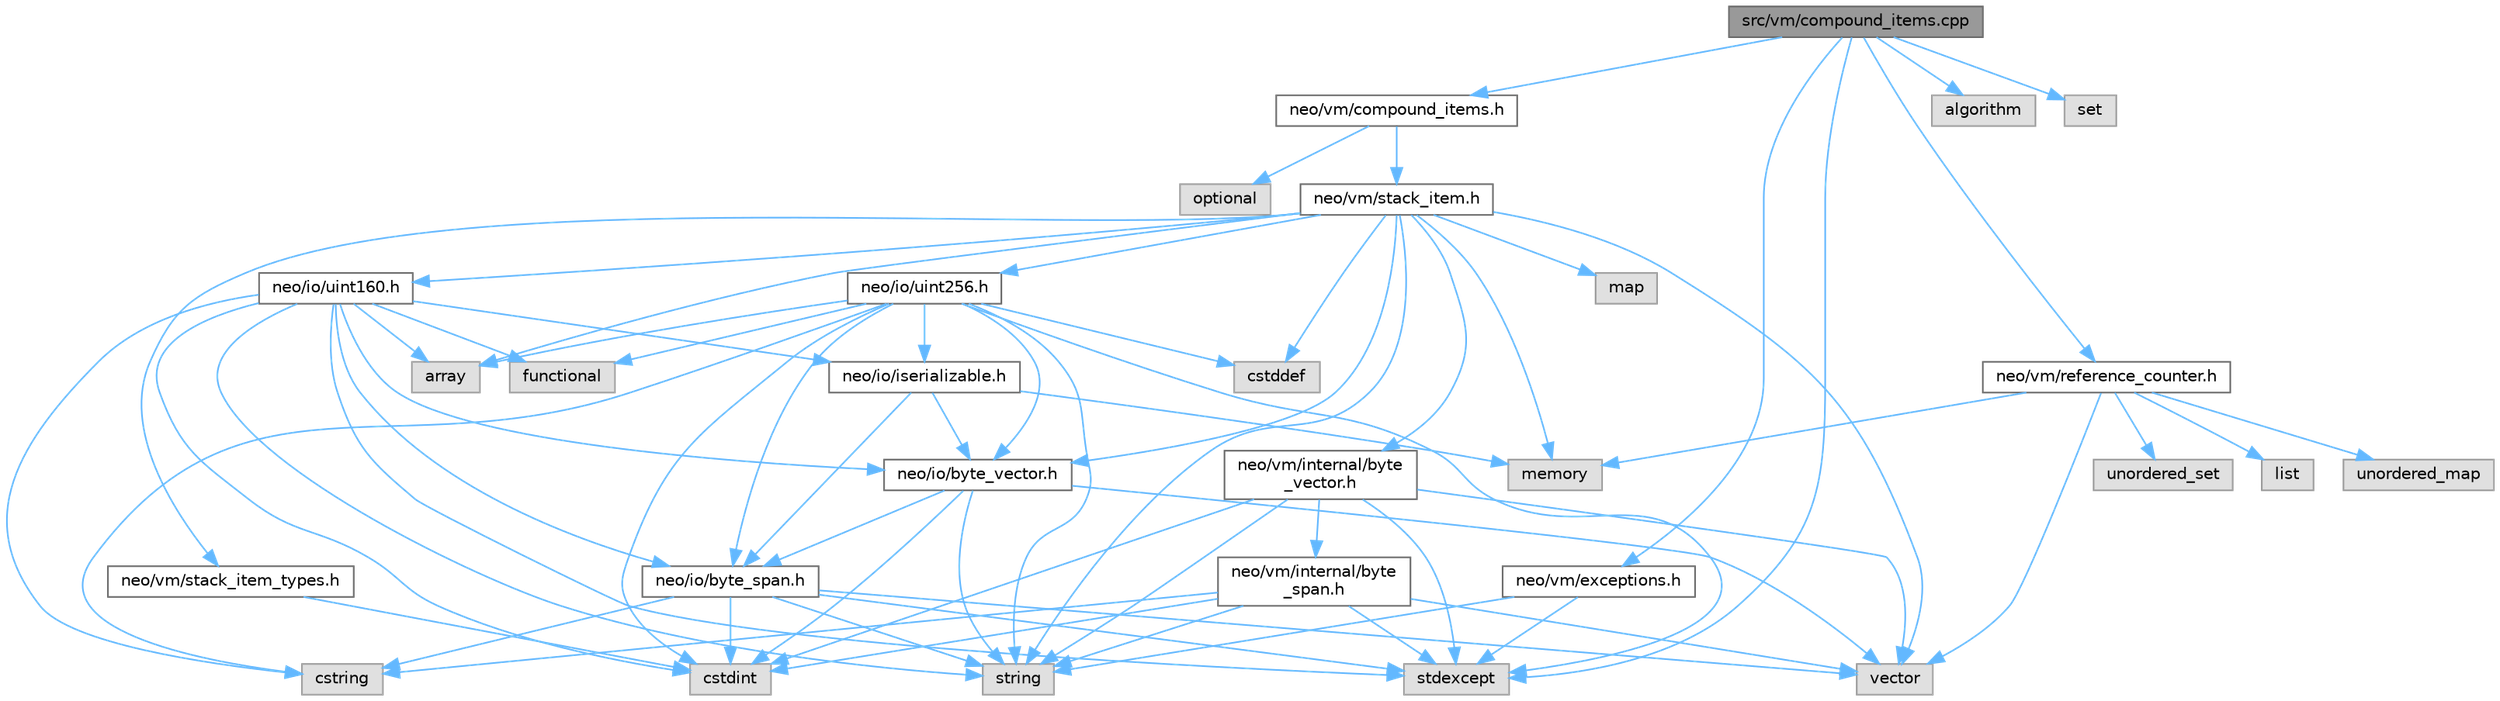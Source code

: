 digraph "src/vm/compound_items.cpp"
{
 // LATEX_PDF_SIZE
  bgcolor="transparent";
  edge [fontname=Helvetica,fontsize=10,labelfontname=Helvetica,labelfontsize=10];
  node [fontname=Helvetica,fontsize=10,shape=box,height=0.2,width=0.4];
  Node1 [id="Node000001",label="src/vm/compound_items.cpp",height=0.2,width=0.4,color="gray40", fillcolor="grey60", style="filled", fontcolor="black",tooltip=" "];
  Node1 -> Node2 [id="edge69_Node000001_Node000002",color="steelblue1",style="solid",tooltip=" "];
  Node2 [id="Node000002",label="neo/vm/compound_items.h",height=0.2,width=0.4,color="grey40", fillcolor="white", style="filled",URL="$compound__items_8h.html",tooltip=" "];
  Node2 -> Node3 [id="edge70_Node000002_Node000003",color="steelblue1",style="solid",tooltip=" "];
  Node3 [id="Node000003",label="neo/vm/stack_item.h",height=0.2,width=0.4,color="grey40", fillcolor="white", style="filled",URL="$stack__item_8h.html",tooltip=" "];
  Node3 -> Node4 [id="edge71_Node000003_Node000004",color="steelblue1",style="solid",tooltip=" "];
  Node4 [id="Node000004",label="neo/io/byte_vector.h",height=0.2,width=0.4,color="grey40", fillcolor="white", style="filled",URL="$io_2byte__vector_8h.html",tooltip=" "];
  Node4 -> Node5 [id="edge72_Node000004_Node000005",color="steelblue1",style="solid",tooltip=" "];
  Node5 [id="Node000005",label="neo/io/byte_span.h",height=0.2,width=0.4,color="grey40", fillcolor="white", style="filled",URL="$io_2byte__span_8h.html",tooltip=" "];
  Node5 -> Node6 [id="edge73_Node000005_Node000006",color="steelblue1",style="solid",tooltip=" "];
  Node6 [id="Node000006",label="cstdint",height=0.2,width=0.4,color="grey60", fillcolor="#E0E0E0", style="filled",tooltip=" "];
  Node5 -> Node7 [id="edge74_Node000005_Node000007",color="steelblue1",style="solid",tooltip=" "];
  Node7 [id="Node000007",label="cstring",height=0.2,width=0.4,color="grey60", fillcolor="#E0E0E0", style="filled",tooltip=" "];
  Node5 -> Node8 [id="edge75_Node000005_Node000008",color="steelblue1",style="solid",tooltip=" "];
  Node8 [id="Node000008",label="stdexcept",height=0.2,width=0.4,color="grey60", fillcolor="#E0E0E0", style="filled",tooltip=" "];
  Node5 -> Node9 [id="edge76_Node000005_Node000009",color="steelblue1",style="solid",tooltip=" "];
  Node9 [id="Node000009",label="string",height=0.2,width=0.4,color="grey60", fillcolor="#E0E0E0", style="filled",tooltip=" "];
  Node5 -> Node10 [id="edge77_Node000005_Node000010",color="steelblue1",style="solid",tooltip=" "];
  Node10 [id="Node000010",label="vector",height=0.2,width=0.4,color="grey60", fillcolor="#E0E0E0", style="filled",tooltip=" "];
  Node4 -> Node6 [id="edge78_Node000004_Node000006",color="steelblue1",style="solid",tooltip=" "];
  Node4 -> Node9 [id="edge79_Node000004_Node000009",color="steelblue1",style="solid",tooltip=" "];
  Node4 -> Node10 [id="edge80_Node000004_Node000010",color="steelblue1",style="solid",tooltip=" "];
  Node3 -> Node11 [id="edge81_Node000003_Node000011",color="steelblue1",style="solid",tooltip=" "];
  Node11 [id="Node000011",label="neo/io/uint160.h",height=0.2,width=0.4,color="grey40", fillcolor="white", style="filled",URL="$uint160_8h.html",tooltip=" "];
  Node11 -> Node5 [id="edge82_Node000011_Node000005",color="steelblue1",style="solid",tooltip=" "];
  Node11 -> Node4 [id="edge83_Node000011_Node000004",color="steelblue1",style="solid",tooltip=" "];
  Node11 -> Node12 [id="edge84_Node000011_Node000012",color="steelblue1",style="solid",tooltip=" "];
  Node12 [id="Node000012",label="neo/io/iserializable.h",height=0.2,width=0.4,color="grey40", fillcolor="white", style="filled",URL="$iserializable_8h.html",tooltip=" "];
  Node12 -> Node5 [id="edge85_Node000012_Node000005",color="steelblue1",style="solid",tooltip=" "];
  Node12 -> Node4 [id="edge86_Node000012_Node000004",color="steelblue1",style="solid",tooltip=" "];
  Node12 -> Node13 [id="edge87_Node000012_Node000013",color="steelblue1",style="solid",tooltip=" "];
  Node13 [id="Node000013",label="memory",height=0.2,width=0.4,color="grey60", fillcolor="#E0E0E0", style="filled",tooltip=" "];
  Node11 -> Node14 [id="edge88_Node000011_Node000014",color="steelblue1",style="solid",tooltip=" "];
  Node14 [id="Node000014",label="array",height=0.2,width=0.4,color="grey60", fillcolor="#E0E0E0", style="filled",tooltip=" "];
  Node11 -> Node6 [id="edge89_Node000011_Node000006",color="steelblue1",style="solid",tooltip=" "];
  Node11 -> Node7 [id="edge90_Node000011_Node000007",color="steelblue1",style="solid",tooltip=" "];
  Node11 -> Node15 [id="edge91_Node000011_Node000015",color="steelblue1",style="solid",tooltip=" "];
  Node15 [id="Node000015",label="functional",height=0.2,width=0.4,color="grey60", fillcolor="#E0E0E0", style="filled",tooltip=" "];
  Node11 -> Node8 [id="edge92_Node000011_Node000008",color="steelblue1",style="solid",tooltip=" "];
  Node11 -> Node9 [id="edge93_Node000011_Node000009",color="steelblue1",style="solid",tooltip=" "];
  Node3 -> Node16 [id="edge94_Node000003_Node000016",color="steelblue1",style="solid",tooltip=" "];
  Node16 [id="Node000016",label="neo/io/uint256.h",height=0.2,width=0.4,color="grey40", fillcolor="white", style="filled",URL="$uint256_8h.html",tooltip=" "];
  Node16 -> Node5 [id="edge95_Node000016_Node000005",color="steelblue1",style="solid",tooltip=" "];
  Node16 -> Node4 [id="edge96_Node000016_Node000004",color="steelblue1",style="solid",tooltip=" "];
  Node16 -> Node12 [id="edge97_Node000016_Node000012",color="steelblue1",style="solid",tooltip=" "];
  Node16 -> Node14 [id="edge98_Node000016_Node000014",color="steelblue1",style="solid",tooltip=" "];
  Node16 -> Node17 [id="edge99_Node000016_Node000017",color="steelblue1",style="solid",tooltip=" "];
  Node17 [id="Node000017",label="cstddef",height=0.2,width=0.4,color="grey60", fillcolor="#E0E0E0", style="filled",tooltip=" "];
  Node16 -> Node6 [id="edge100_Node000016_Node000006",color="steelblue1",style="solid",tooltip=" "];
  Node16 -> Node7 [id="edge101_Node000016_Node000007",color="steelblue1",style="solid",tooltip=" "];
  Node16 -> Node15 [id="edge102_Node000016_Node000015",color="steelblue1",style="solid",tooltip=" "];
  Node16 -> Node8 [id="edge103_Node000016_Node000008",color="steelblue1",style="solid",tooltip=" "];
  Node16 -> Node9 [id="edge104_Node000016_Node000009",color="steelblue1",style="solid",tooltip=" "];
  Node3 -> Node18 [id="edge105_Node000003_Node000018",color="steelblue1",style="solid",tooltip=" "];
  Node18 [id="Node000018",label="neo/vm/internal/byte\l_vector.h",height=0.2,width=0.4,color="grey40", fillcolor="white", style="filled",URL="$vm_2internal_2byte__vector_8h.html",tooltip=" "];
  Node18 -> Node19 [id="edge106_Node000018_Node000019",color="steelblue1",style="solid",tooltip=" "];
  Node19 [id="Node000019",label="neo/vm/internal/byte\l_span.h",height=0.2,width=0.4,color="grey40", fillcolor="white", style="filled",URL="$vm_2internal_2byte__span_8h.html",tooltip=" "];
  Node19 -> Node6 [id="edge107_Node000019_Node000006",color="steelblue1",style="solid",tooltip=" "];
  Node19 -> Node7 [id="edge108_Node000019_Node000007",color="steelblue1",style="solid",tooltip=" "];
  Node19 -> Node8 [id="edge109_Node000019_Node000008",color="steelblue1",style="solid",tooltip=" "];
  Node19 -> Node9 [id="edge110_Node000019_Node000009",color="steelblue1",style="solid",tooltip=" "];
  Node19 -> Node10 [id="edge111_Node000019_Node000010",color="steelblue1",style="solid",tooltip=" "];
  Node18 -> Node6 [id="edge112_Node000018_Node000006",color="steelblue1",style="solid",tooltip=" "];
  Node18 -> Node8 [id="edge113_Node000018_Node000008",color="steelblue1",style="solid",tooltip=" "];
  Node18 -> Node9 [id="edge114_Node000018_Node000009",color="steelblue1",style="solid",tooltip=" "];
  Node18 -> Node10 [id="edge115_Node000018_Node000010",color="steelblue1",style="solid",tooltip=" "];
  Node3 -> Node20 [id="edge116_Node000003_Node000020",color="steelblue1",style="solid",tooltip=" "];
  Node20 [id="Node000020",label="neo/vm/stack_item_types.h",height=0.2,width=0.4,color="grey40", fillcolor="white", style="filled",URL="$stack__item__types_8h.html",tooltip=" "];
  Node20 -> Node6 [id="edge117_Node000020_Node000006",color="steelblue1",style="solid",tooltip=" "];
  Node3 -> Node14 [id="edge118_Node000003_Node000014",color="steelblue1",style="solid",tooltip=" "];
  Node3 -> Node17 [id="edge119_Node000003_Node000017",color="steelblue1",style="solid",tooltip=" "];
  Node3 -> Node21 [id="edge120_Node000003_Node000021",color="steelblue1",style="solid",tooltip=" "];
  Node21 [id="Node000021",label="map",height=0.2,width=0.4,color="grey60", fillcolor="#E0E0E0", style="filled",tooltip=" "];
  Node3 -> Node13 [id="edge121_Node000003_Node000013",color="steelblue1",style="solid",tooltip=" "];
  Node3 -> Node9 [id="edge122_Node000003_Node000009",color="steelblue1",style="solid",tooltip=" "];
  Node3 -> Node10 [id="edge123_Node000003_Node000010",color="steelblue1",style="solid",tooltip=" "];
  Node2 -> Node22 [id="edge124_Node000002_Node000022",color="steelblue1",style="solid",tooltip=" "];
  Node22 [id="Node000022",label="optional",height=0.2,width=0.4,color="grey60", fillcolor="#E0E0E0", style="filled",tooltip=" "];
  Node1 -> Node23 [id="edge125_Node000001_Node000023",color="steelblue1",style="solid",tooltip=" "];
  Node23 [id="Node000023",label="neo/vm/exceptions.h",height=0.2,width=0.4,color="grey40", fillcolor="white", style="filled",URL="$vm_2exceptions_8h.html",tooltip=" "];
  Node23 -> Node8 [id="edge126_Node000023_Node000008",color="steelblue1",style="solid",tooltip=" "];
  Node23 -> Node9 [id="edge127_Node000023_Node000009",color="steelblue1",style="solid",tooltip=" "];
  Node1 -> Node24 [id="edge128_Node000001_Node000024",color="steelblue1",style="solid",tooltip=" "];
  Node24 [id="Node000024",label="neo/vm/reference_counter.h",height=0.2,width=0.4,color="grey40", fillcolor="white", style="filled",URL="$reference__counter_8h.html",tooltip=" "];
  Node24 -> Node25 [id="edge129_Node000024_Node000025",color="steelblue1",style="solid",tooltip=" "];
  Node25 [id="Node000025",label="list",height=0.2,width=0.4,color="grey60", fillcolor="#E0E0E0", style="filled",tooltip=" "];
  Node24 -> Node13 [id="edge130_Node000024_Node000013",color="steelblue1",style="solid",tooltip=" "];
  Node24 -> Node26 [id="edge131_Node000024_Node000026",color="steelblue1",style="solid",tooltip=" "];
  Node26 [id="Node000026",label="unordered_map",height=0.2,width=0.4,color="grey60", fillcolor="#E0E0E0", style="filled",tooltip=" "];
  Node24 -> Node27 [id="edge132_Node000024_Node000027",color="steelblue1",style="solid",tooltip=" "];
  Node27 [id="Node000027",label="unordered_set",height=0.2,width=0.4,color="grey60", fillcolor="#E0E0E0", style="filled",tooltip=" "];
  Node24 -> Node10 [id="edge133_Node000024_Node000010",color="steelblue1",style="solid",tooltip=" "];
  Node1 -> Node28 [id="edge134_Node000001_Node000028",color="steelblue1",style="solid",tooltip=" "];
  Node28 [id="Node000028",label="algorithm",height=0.2,width=0.4,color="grey60", fillcolor="#E0E0E0", style="filled",tooltip=" "];
  Node1 -> Node29 [id="edge135_Node000001_Node000029",color="steelblue1",style="solid",tooltip=" "];
  Node29 [id="Node000029",label="set",height=0.2,width=0.4,color="grey60", fillcolor="#E0E0E0", style="filled",tooltip=" "];
  Node1 -> Node8 [id="edge136_Node000001_Node000008",color="steelblue1",style="solid",tooltip=" "];
}
